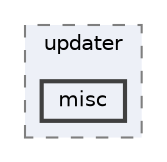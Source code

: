 digraph "src/org/lineageos/updater/misc"
{
 // LATEX_PDF_SIZE
  bgcolor="transparent";
  edge [fontname=Helvetica,fontsize=10,labelfontname=Helvetica,labelfontsize=10];
  node [fontname=Helvetica,fontsize=10,shape=box,height=0.2,width=0.4];
  compound=true
  subgraph clusterdir_f4d8d5db0d421303e42f4294810418f2 {
    graph [ bgcolor="#edf0f7", pencolor="grey50", label="updater", fontname=Helvetica,fontsize=10 style="filled,dashed", URL="dir_f4d8d5db0d421303e42f4294810418f2.html",tooltip=""]
  dir_269d001a91ea1b09f7f8a55ac3a6fc77 [label="misc", fillcolor="#edf0f7", color="grey25", style="filled,bold", URL="dir_269d001a91ea1b09f7f8a55ac3a6fc77.html",tooltip=""];
  }
}
